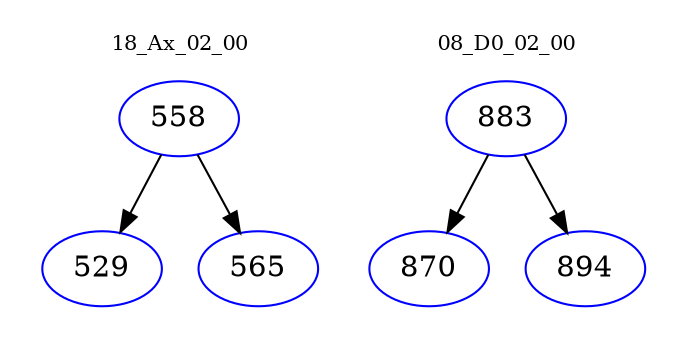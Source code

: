 digraph{
subgraph cluster_0 {
color = white
label = "18_Ax_02_00";
fontsize=10;
T0_558 [label="558", color="blue"]
T0_558 -> T0_529 [color="black"]
T0_529 [label="529", color="blue"]
T0_558 -> T0_565 [color="black"]
T0_565 [label="565", color="blue"]
}
subgraph cluster_1 {
color = white
label = "08_D0_02_00";
fontsize=10;
T1_883 [label="883", color="blue"]
T1_883 -> T1_870 [color="black"]
T1_870 [label="870", color="blue"]
T1_883 -> T1_894 [color="black"]
T1_894 [label="894", color="blue"]
}
}
